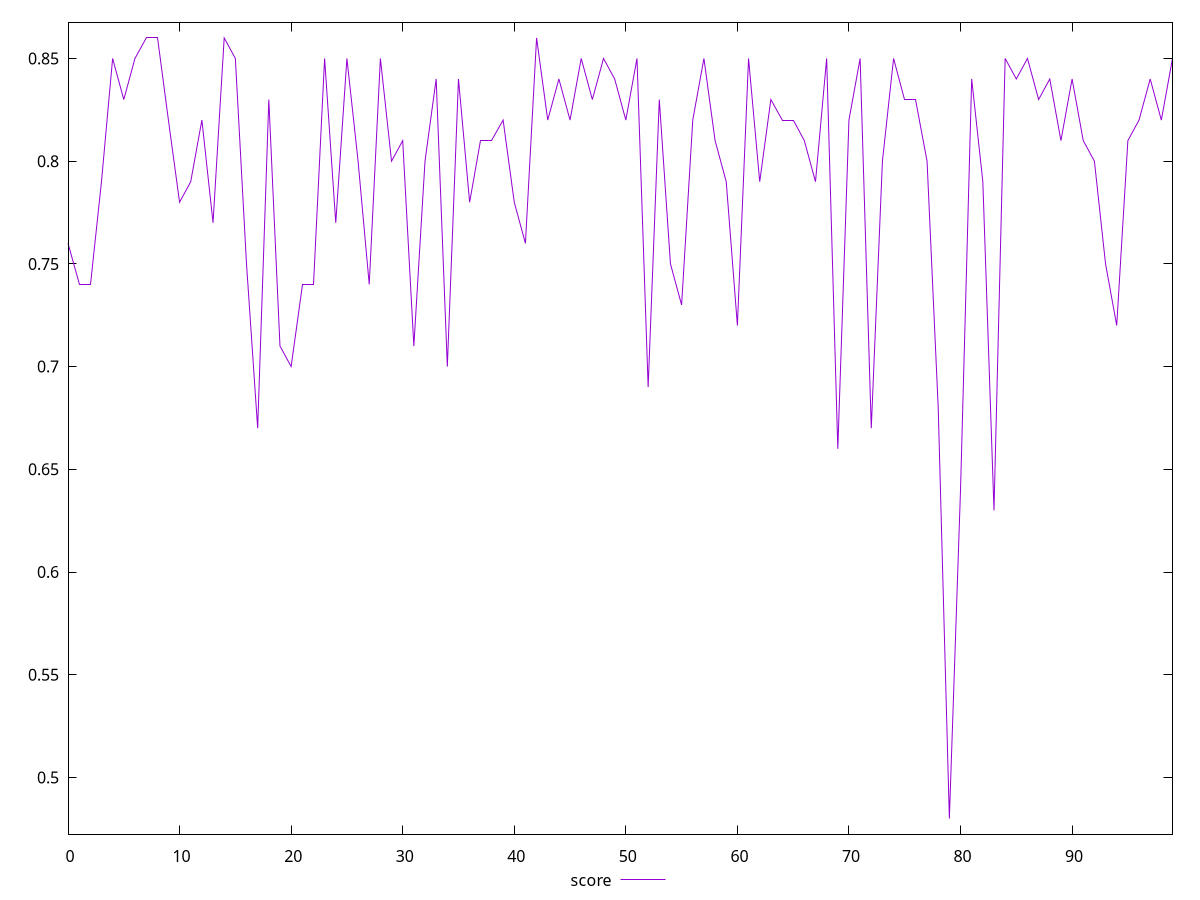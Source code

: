 reset

$score <<EOF
0 0.76
1 0.74
2 0.74
3 0.79
4 0.85
5 0.83
6 0.85
7 0.86
8 0.86
9 0.82
10 0.78
11 0.79
12 0.82
13 0.77
14 0.86
15 0.85
16 0.75
17 0.67
18 0.83
19 0.71
20 0.7
21 0.74
22 0.74
23 0.85
24 0.77
25 0.85
26 0.8
27 0.74
28 0.85
29 0.8
30 0.81
31 0.71
32 0.8
33 0.84
34 0.7
35 0.84
36 0.78
37 0.81
38 0.81
39 0.82
40 0.78
41 0.76
42 0.86
43 0.82
44 0.84
45 0.82
46 0.85
47 0.83
48 0.85
49 0.84
50 0.82
51 0.85
52 0.69
53 0.83
54 0.75
55 0.73
56 0.82
57 0.85
58 0.81
59 0.79
60 0.72
61 0.85
62 0.79
63 0.83
64 0.82
65 0.82
66 0.81
67 0.79
68 0.85
69 0.66
70 0.82
71 0.85
72 0.67
73 0.8
74 0.85
75 0.83
76 0.83
77 0.8
78 0.68
79 0.48
80 0.64
81 0.84
82 0.79
83 0.63
84 0.85
85 0.84
86 0.85
87 0.83
88 0.84
89 0.81
90 0.84
91 0.81
92 0.8
93 0.75
94 0.72
95 0.81
96 0.82
97 0.84
98 0.82
99 0.85
EOF

set key outside below
set xrange [0:99]
set yrange [0.4724:0.8676]
set trange [0.4724:0.8676]
set terminal svg size 640, 500 enhanced background rgb 'white'
set output "reports/report_00028_2021-02-24T12-49-42.674Z/first-contentful-paint/samples/astro/score/values.svg"

plot $score title "score" with line

reset

